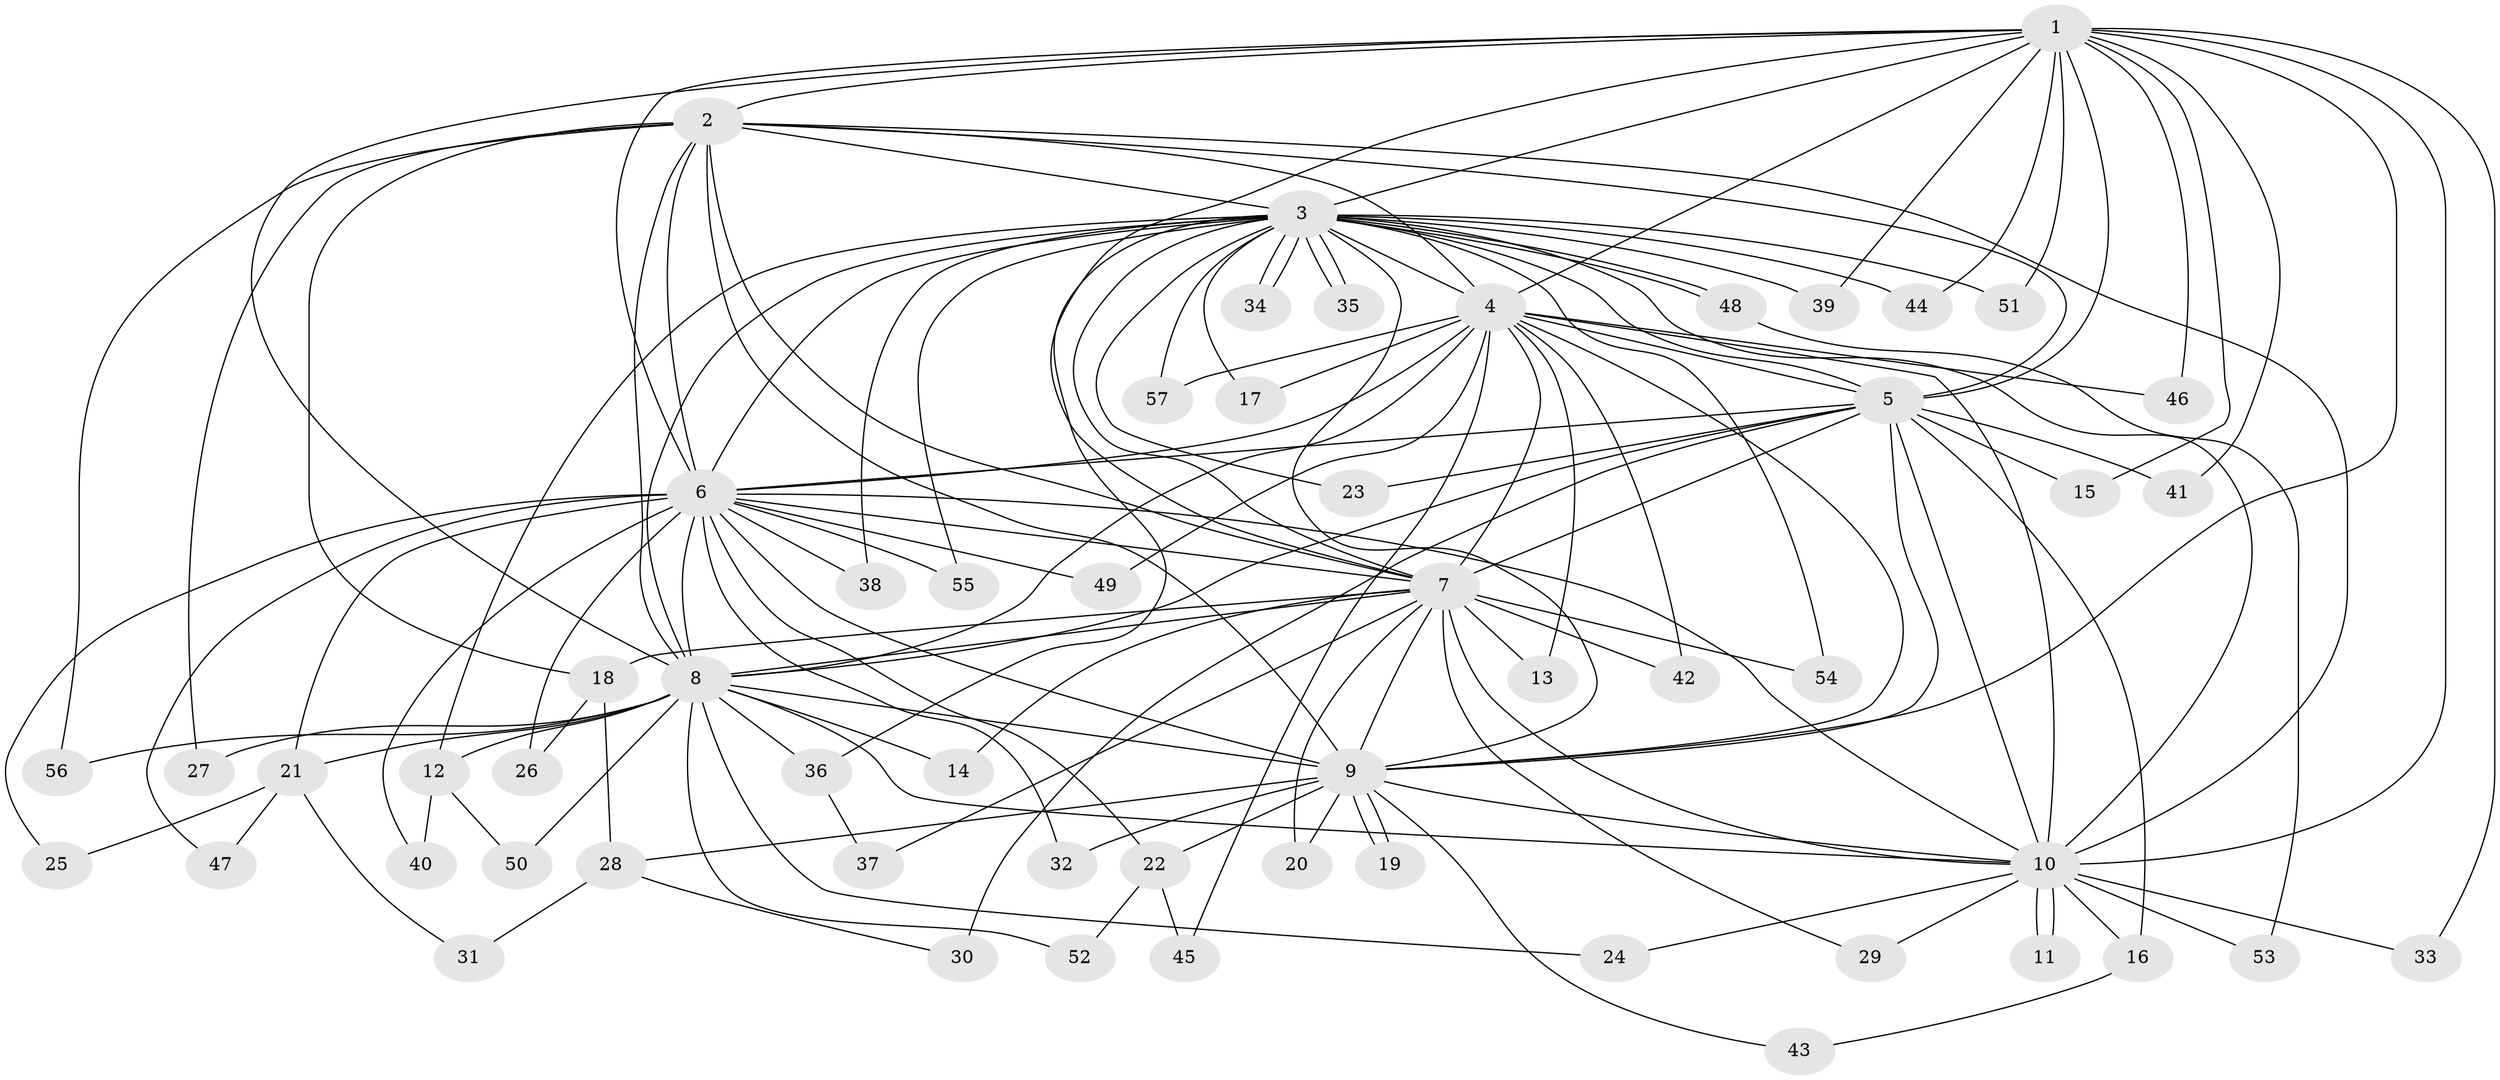 // Generated by graph-tools (version 1.1) at 2025/35/03/09/25 02:35:12]
// undirected, 57 vertices, 139 edges
graph export_dot {
graph [start="1"]
  node [color=gray90,style=filled];
  1;
  2;
  3;
  4;
  5;
  6;
  7;
  8;
  9;
  10;
  11;
  12;
  13;
  14;
  15;
  16;
  17;
  18;
  19;
  20;
  21;
  22;
  23;
  24;
  25;
  26;
  27;
  28;
  29;
  30;
  31;
  32;
  33;
  34;
  35;
  36;
  37;
  38;
  39;
  40;
  41;
  42;
  43;
  44;
  45;
  46;
  47;
  48;
  49;
  50;
  51;
  52;
  53;
  54;
  55;
  56;
  57;
  1 -- 2;
  1 -- 3;
  1 -- 4;
  1 -- 5;
  1 -- 6;
  1 -- 7;
  1 -- 8;
  1 -- 9;
  1 -- 10;
  1 -- 15;
  1 -- 33;
  1 -- 39;
  1 -- 41;
  1 -- 44;
  1 -- 46;
  1 -- 51;
  2 -- 3;
  2 -- 4;
  2 -- 5;
  2 -- 6;
  2 -- 7;
  2 -- 8;
  2 -- 9;
  2 -- 10;
  2 -- 18;
  2 -- 27;
  2 -- 56;
  3 -- 4;
  3 -- 5;
  3 -- 6;
  3 -- 7;
  3 -- 8;
  3 -- 9;
  3 -- 10;
  3 -- 12;
  3 -- 17;
  3 -- 23;
  3 -- 34;
  3 -- 34;
  3 -- 35;
  3 -- 35;
  3 -- 36;
  3 -- 38;
  3 -- 39;
  3 -- 44;
  3 -- 48;
  3 -- 48;
  3 -- 51;
  3 -- 54;
  3 -- 55;
  3 -- 57;
  4 -- 5;
  4 -- 6;
  4 -- 7;
  4 -- 8;
  4 -- 9;
  4 -- 10;
  4 -- 13;
  4 -- 17;
  4 -- 42;
  4 -- 45;
  4 -- 46;
  4 -- 49;
  4 -- 57;
  5 -- 6;
  5 -- 7;
  5 -- 8;
  5 -- 9;
  5 -- 10;
  5 -- 15;
  5 -- 16;
  5 -- 23;
  5 -- 30;
  5 -- 41;
  6 -- 7;
  6 -- 8;
  6 -- 9;
  6 -- 10;
  6 -- 21;
  6 -- 22;
  6 -- 25;
  6 -- 26;
  6 -- 32;
  6 -- 38;
  6 -- 40;
  6 -- 47;
  6 -- 49;
  6 -- 55;
  7 -- 8;
  7 -- 9;
  7 -- 10;
  7 -- 13;
  7 -- 14;
  7 -- 18;
  7 -- 20;
  7 -- 29;
  7 -- 37;
  7 -- 42;
  7 -- 54;
  8 -- 9;
  8 -- 10;
  8 -- 12;
  8 -- 14;
  8 -- 21;
  8 -- 24;
  8 -- 27;
  8 -- 36;
  8 -- 50;
  8 -- 52;
  8 -- 56;
  9 -- 10;
  9 -- 19;
  9 -- 19;
  9 -- 20;
  9 -- 22;
  9 -- 28;
  9 -- 32;
  9 -- 43;
  10 -- 11;
  10 -- 11;
  10 -- 16;
  10 -- 24;
  10 -- 29;
  10 -- 33;
  10 -- 53;
  12 -- 40;
  12 -- 50;
  16 -- 43;
  18 -- 26;
  18 -- 28;
  21 -- 25;
  21 -- 31;
  21 -- 47;
  22 -- 45;
  22 -- 52;
  28 -- 30;
  28 -- 31;
  36 -- 37;
  48 -- 53;
}
